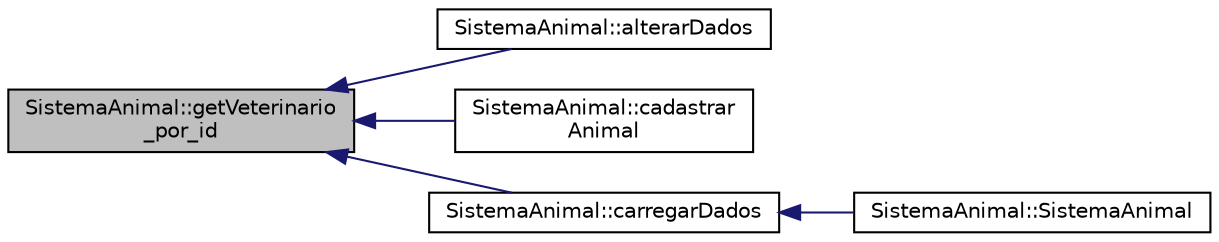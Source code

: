 digraph "SistemaAnimal::getVeterinario_por_id"
{
  edge [fontname="Helvetica",fontsize="10",labelfontname="Helvetica",labelfontsize="10"];
  node [fontname="Helvetica",fontsize="10",shape=record];
  rankdir="LR";
  Node94 [label="SistemaAnimal::getVeterinario\l_por_id",height=0.2,width=0.4,color="black", fillcolor="grey75", style="filled", fontcolor="black"];
  Node94 -> Node95 [dir="back",color="midnightblue",fontsize="10",style="solid",fontname="Helvetica"];
  Node95 [label="SistemaAnimal::alterarDados",height=0.2,width=0.4,color="black", fillcolor="white", style="filled",URL="$class_sistema_animal.html#a3eab13a33419fa9889a625daf0d713a5"];
  Node94 -> Node96 [dir="back",color="midnightblue",fontsize="10",style="solid",fontname="Helvetica"];
  Node96 [label="SistemaAnimal::cadastrar\lAnimal",height=0.2,width=0.4,color="black", fillcolor="white", style="filled",URL="$class_sistema_animal.html#a3a5bb8c67bdddd7c2e0d560a2a6fafa3"];
  Node94 -> Node97 [dir="back",color="midnightblue",fontsize="10",style="solid",fontname="Helvetica"];
  Node97 [label="SistemaAnimal::carregarDados",height=0.2,width=0.4,color="black", fillcolor="white", style="filled",URL="$class_sistema_animal.html#a755275f6b95a878f41db3a8dee4c3192"];
  Node97 -> Node98 [dir="back",color="midnightblue",fontsize="10",style="solid",fontname="Helvetica"];
  Node98 [label="SistemaAnimal::SistemaAnimal",height=0.2,width=0.4,color="black", fillcolor="white", style="filled",URL="$class_sistema_animal.html#a99b48fbbf2219bc7b496da652c0823a0"];
}
